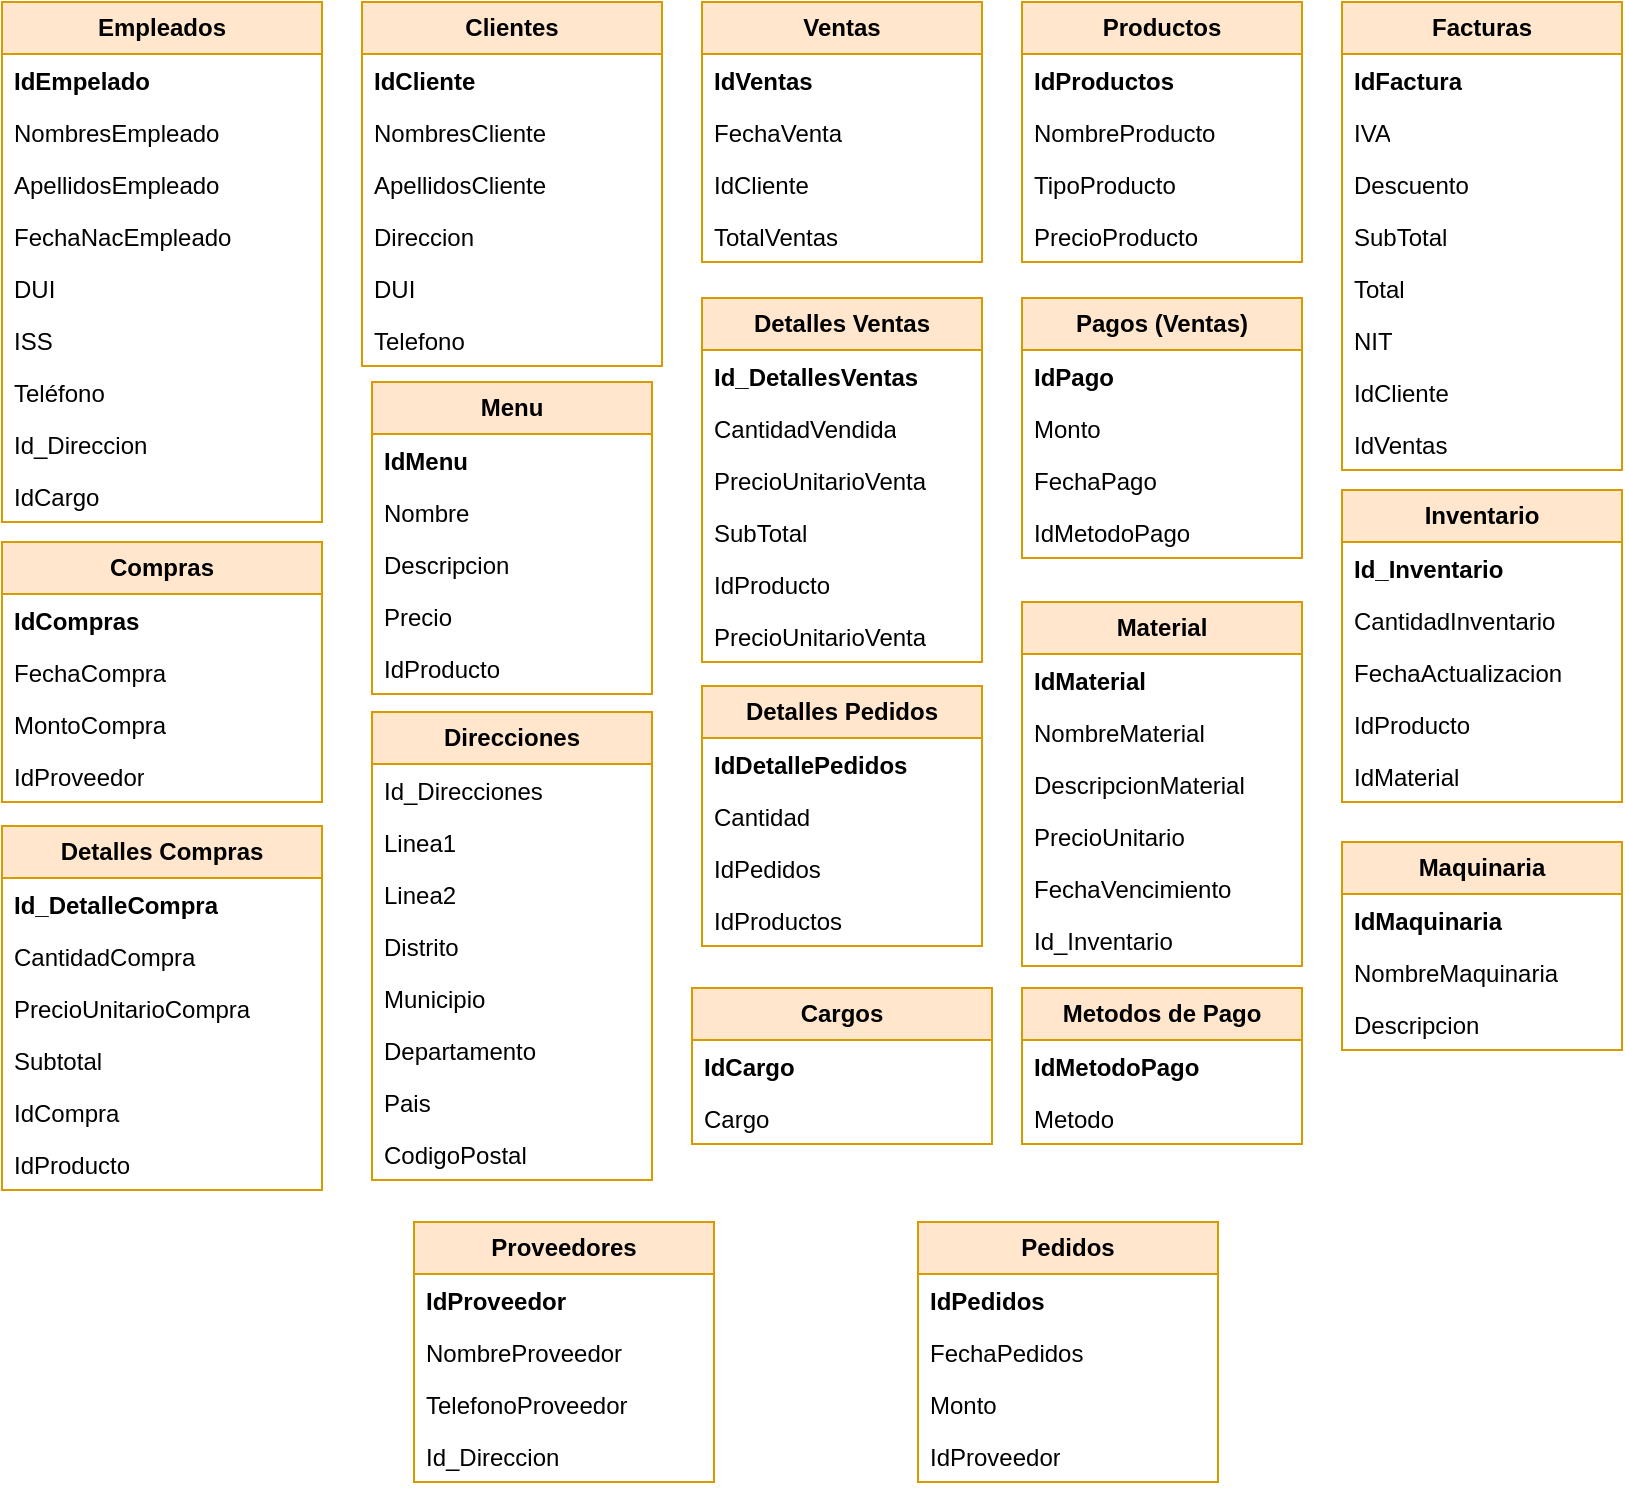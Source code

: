 <mxfile version="24.0.0" type="device">
  <diagram id="C5RBs43oDa-KdzZeNtuy" name="Page-1">
    <mxGraphModel dx="2080" dy="1203" grid="1" gridSize="10" guides="1" tooltips="1" connect="1" arrows="1" fold="1" page="1" pageScale="1" pageWidth="950" pageHeight="850" math="0" shadow="0">
      <root>
        <mxCell id="WIyWlLk6GJQsqaUBKTNV-0" />
        <mxCell id="WIyWlLk6GJQsqaUBKTNV-1" parent="WIyWlLk6GJQsqaUBKTNV-0" />
        <mxCell id="644pviofauacL9I5oakj-0" value="&lt;b&gt;Empleados&lt;/b&gt;" style="swimlane;fontStyle=0;childLayout=stackLayout;horizontal=1;startSize=26;fillColor=#ffe6cc;horizontalStack=0;resizeParent=1;resizeParentMax=0;resizeLast=0;collapsible=1;marginBottom=0;whiteSpace=wrap;html=1;strokeColor=#d79b00;" vertex="1" parent="WIyWlLk6GJQsqaUBKTNV-1">
          <mxGeometry x="70" y="55" width="160" height="260" as="geometry" />
        </mxCell>
        <mxCell id="644pviofauacL9I5oakj-1" value="&lt;b&gt;IdEmpelado&lt;/b&gt;" style="text;strokeColor=none;fillColor=none;align=left;verticalAlign=top;spacingLeft=4;spacingRight=4;overflow=hidden;rotatable=0;points=[[0,0.5],[1,0.5]];portConstraint=eastwest;whiteSpace=wrap;html=1;" vertex="1" parent="644pviofauacL9I5oakj-0">
          <mxGeometry y="26" width="160" height="26" as="geometry" />
        </mxCell>
        <mxCell id="644pviofauacL9I5oakj-2" value="NombresEmpleado" style="text;strokeColor=none;fillColor=none;align=left;verticalAlign=top;spacingLeft=4;spacingRight=4;overflow=hidden;rotatable=0;points=[[0,0.5],[1,0.5]];portConstraint=eastwest;whiteSpace=wrap;html=1;" vertex="1" parent="644pviofauacL9I5oakj-0">
          <mxGeometry y="52" width="160" height="26" as="geometry" />
        </mxCell>
        <mxCell id="644pviofauacL9I5oakj-3" value="ApellidosEmpleado" style="text;strokeColor=none;fillColor=none;align=left;verticalAlign=top;spacingLeft=4;spacingRight=4;overflow=hidden;rotatable=0;points=[[0,0.5],[1,0.5]];portConstraint=eastwest;whiteSpace=wrap;html=1;" vertex="1" parent="644pviofauacL9I5oakj-0">
          <mxGeometry y="78" width="160" height="26" as="geometry" />
        </mxCell>
        <mxCell id="644pviofauacL9I5oakj-4" value="FechaNacEmpleado" style="text;strokeColor=none;fillColor=none;align=left;verticalAlign=top;spacingLeft=4;spacingRight=4;overflow=hidden;rotatable=0;points=[[0,0.5],[1,0.5]];portConstraint=eastwest;whiteSpace=wrap;html=1;" vertex="1" parent="644pviofauacL9I5oakj-0">
          <mxGeometry y="104" width="160" height="26" as="geometry" />
        </mxCell>
        <mxCell id="644pviofauacL9I5oakj-5" value="DUI" style="text;strokeColor=none;fillColor=none;align=left;verticalAlign=top;spacingLeft=4;spacingRight=4;overflow=hidden;rotatable=0;points=[[0,0.5],[1,0.5]];portConstraint=eastwest;whiteSpace=wrap;html=1;" vertex="1" parent="644pviofauacL9I5oakj-0">
          <mxGeometry y="130" width="160" height="26" as="geometry" />
        </mxCell>
        <mxCell id="644pviofauacL9I5oakj-7" value="ISS" style="text;strokeColor=none;fillColor=none;align=left;verticalAlign=top;spacingLeft=4;spacingRight=4;overflow=hidden;rotatable=0;points=[[0,0.5],[1,0.5]];portConstraint=eastwest;whiteSpace=wrap;html=1;" vertex="1" parent="644pviofauacL9I5oakj-0">
          <mxGeometry y="156" width="160" height="26" as="geometry" />
        </mxCell>
        <mxCell id="644pviofauacL9I5oakj-6" value="Teléfono" style="text;strokeColor=none;fillColor=none;align=left;verticalAlign=top;spacingLeft=4;spacingRight=4;overflow=hidden;rotatable=0;points=[[0,0.5],[1,0.5]];portConstraint=eastwest;whiteSpace=wrap;html=1;" vertex="1" parent="644pviofauacL9I5oakj-0">
          <mxGeometry y="182" width="160" height="26" as="geometry" />
        </mxCell>
        <mxCell id="644pviofauacL9I5oakj-8" value="Id_Direccion" style="text;strokeColor=none;fillColor=none;align=left;verticalAlign=top;spacingLeft=4;spacingRight=4;overflow=hidden;rotatable=0;points=[[0,0.5],[1,0.5]];portConstraint=eastwest;whiteSpace=wrap;html=1;" vertex="1" parent="644pviofauacL9I5oakj-0">
          <mxGeometry y="208" width="160" height="26" as="geometry" />
        </mxCell>
        <mxCell id="644pviofauacL9I5oakj-9" value="IdCargo" style="text;strokeColor=none;fillColor=none;align=left;verticalAlign=top;spacingLeft=4;spacingRight=4;overflow=hidden;rotatable=0;points=[[0,0.5],[1,0.5]];portConstraint=eastwest;whiteSpace=wrap;html=1;" vertex="1" parent="644pviofauacL9I5oakj-0">
          <mxGeometry y="234" width="160" height="26" as="geometry" />
        </mxCell>
        <mxCell id="644pviofauacL9I5oakj-10" value="&lt;b&gt;Clientes&lt;/b&gt;" style="swimlane;fontStyle=0;childLayout=stackLayout;horizontal=1;startSize=26;fillColor=#ffe6cc;horizontalStack=0;resizeParent=1;resizeParentMax=0;resizeLast=0;collapsible=1;marginBottom=0;whiteSpace=wrap;html=1;strokeColor=#d79b00;" vertex="1" parent="WIyWlLk6GJQsqaUBKTNV-1">
          <mxGeometry x="250" y="55" width="150" height="182" as="geometry" />
        </mxCell>
        <mxCell id="644pviofauacL9I5oakj-11" value="&lt;b&gt;IdCliente&lt;/b&gt;" style="text;strokeColor=none;fillColor=none;align=left;verticalAlign=top;spacingLeft=4;spacingRight=4;overflow=hidden;rotatable=0;points=[[0,0.5],[1,0.5]];portConstraint=eastwest;whiteSpace=wrap;html=1;" vertex="1" parent="644pviofauacL9I5oakj-10">
          <mxGeometry y="26" width="150" height="26" as="geometry" />
        </mxCell>
        <mxCell id="644pviofauacL9I5oakj-12" value="NombresCliente" style="text;strokeColor=none;fillColor=none;align=left;verticalAlign=top;spacingLeft=4;spacingRight=4;overflow=hidden;rotatable=0;points=[[0,0.5],[1,0.5]];portConstraint=eastwest;whiteSpace=wrap;html=1;" vertex="1" parent="644pviofauacL9I5oakj-10">
          <mxGeometry y="52" width="150" height="26" as="geometry" />
        </mxCell>
        <mxCell id="644pviofauacL9I5oakj-13" value="ApellidosCliente" style="text;strokeColor=none;fillColor=none;align=left;verticalAlign=top;spacingLeft=4;spacingRight=4;overflow=hidden;rotatable=0;points=[[0,0.5],[1,0.5]];portConstraint=eastwest;whiteSpace=wrap;html=1;" vertex="1" parent="644pviofauacL9I5oakj-10">
          <mxGeometry y="78" width="150" height="26" as="geometry" />
        </mxCell>
        <mxCell id="644pviofauacL9I5oakj-14" value="Direccion" style="text;strokeColor=none;fillColor=none;align=left;verticalAlign=top;spacingLeft=4;spacingRight=4;overflow=hidden;rotatable=0;points=[[0,0.5],[1,0.5]];portConstraint=eastwest;whiteSpace=wrap;html=1;" vertex="1" parent="644pviofauacL9I5oakj-10">
          <mxGeometry y="104" width="150" height="26" as="geometry" />
        </mxCell>
        <mxCell id="644pviofauacL9I5oakj-15" value="DUI" style="text;strokeColor=none;fillColor=none;align=left;verticalAlign=top;spacingLeft=4;spacingRight=4;overflow=hidden;rotatable=0;points=[[0,0.5],[1,0.5]];portConstraint=eastwest;whiteSpace=wrap;html=1;" vertex="1" parent="644pviofauacL9I5oakj-10">
          <mxGeometry y="130" width="150" height="26" as="geometry" />
        </mxCell>
        <mxCell id="644pviofauacL9I5oakj-16" value="Telefono" style="text;strokeColor=none;fillColor=none;align=left;verticalAlign=top;spacingLeft=4;spacingRight=4;overflow=hidden;rotatable=0;points=[[0,0.5],[1,0.5]];portConstraint=eastwest;whiteSpace=wrap;html=1;" vertex="1" parent="644pviofauacL9I5oakj-10">
          <mxGeometry y="156" width="150" height="26" as="geometry" />
        </mxCell>
        <mxCell id="644pviofauacL9I5oakj-17" value="&lt;b&gt;Cargos&lt;/b&gt;" style="swimlane;fontStyle=0;childLayout=stackLayout;horizontal=1;startSize=26;fillColor=#ffe6cc;horizontalStack=0;resizeParent=1;resizeParentMax=0;resizeLast=0;collapsible=1;marginBottom=0;whiteSpace=wrap;html=1;strokeColor=#d79b00;" vertex="1" parent="WIyWlLk6GJQsqaUBKTNV-1">
          <mxGeometry x="415" y="548" width="150" height="78" as="geometry" />
        </mxCell>
        <mxCell id="644pviofauacL9I5oakj-18" value="&lt;b&gt;IdCargo&lt;/b&gt;" style="text;strokeColor=none;fillColor=none;align=left;verticalAlign=top;spacingLeft=4;spacingRight=4;overflow=hidden;rotatable=0;points=[[0,0.5],[1,0.5]];portConstraint=eastwest;whiteSpace=wrap;html=1;" vertex="1" parent="644pviofauacL9I5oakj-17">
          <mxGeometry y="26" width="150" height="26" as="geometry" />
        </mxCell>
        <mxCell id="644pviofauacL9I5oakj-19" value="Cargo" style="text;strokeColor=none;fillColor=none;align=left;verticalAlign=top;spacingLeft=4;spacingRight=4;overflow=hidden;rotatable=0;points=[[0,0.5],[1,0.5]];portConstraint=eastwest;whiteSpace=wrap;html=1;" vertex="1" parent="644pviofauacL9I5oakj-17">
          <mxGeometry y="52" width="150" height="26" as="geometry" />
        </mxCell>
        <mxCell id="644pviofauacL9I5oakj-21" value="&lt;b&gt;Ventas&lt;/b&gt;" style="swimlane;fontStyle=0;childLayout=stackLayout;horizontal=1;startSize=26;fillColor=#ffe6cc;horizontalStack=0;resizeParent=1;resizeParentMax=0;resizeLast=0;collapsible=1;marginBottom=0;whiteSpace=wrap;html=1;strokeColor=#d79b00;" vertex="1" parent="WIyWlLk6GJQsqaUBKTNV-1">
          <mxGeometry x="420" y="55" width="140" height="130" as="geometry" />
        </mxCell>
        <mxCell id="644pviofauacL9I5oakj-22" value="&lt;b&gt;IdVentas&lt;/b&gt;" style="text;strokeColor=none;fillColor=none;align=left;verticalAlign=top;spacingLeft=4;spacingRight=4;overflow=hidden;rotatable=0;points=[[0,0.5],[1,0.5]];portConstraint=eastwest;whiteSpace=wrap;html=1;" vertex="1" parent="644pviofauacL9I5oakj-21">
          <mxGeometry y="26" width="140" height="26" as="geometry" />
        </mxCell>
        <mxCell id="644pviofauacL9I5oakj-23" value="FechaVenta" style="text;strokeColor=none;fillColor=none;align=left;verticalAlign=top;spacingLeft=4;spacingRight=4;overflow=hidden;rotatable=0;points=[[0,0.5],[1,0.5]];portConstraint=eastwest;whiteSpace=wrap;html=1;" vertex="1" parent="644pviofauacL9I5oakj-21">
          <mxGeometry y="52" width="140" height="26" as="geometry" />
        </mxCell>
        <mxCell id="644pviofauacL9I5oakj-24" value="IdCliente" style="text;strokeColor=none;fillColor=none;align=left;verticalAlign=top;spacingLeft=4;spacingRight=4;overflow=hidden;rotatable=0;points=[[0,0.5],[1,0.5]];portConstraint=eastwest;whiteSpace=wrap;html=1;" vertex="1" parent="644pviofauacL9I5oakj-21">
          <mxGeometry y="78" width="140" height="26" as="geometry" />
        </mxCell>
        <mxCell id="644pviofauacL9I5oakj-25" value="TotalVentas" style="text;strokeColor=none;fillColor=none;align=left;verticalAlign=top;spacingLeft=4;spacingRight=4;overflow=hidden;rotatable=0;points=[[0,0.5],[1,0.5]];portConstraint=eastwest;whiteSpace=wrap;html=1;" vertex="1" parent="644pviofauacL9I5oakj-21">
          <mxGeometry y="104" width="140" height="26" as="geometry" />
        </mxCell>
        <mxCell id="644pviofauacL9I5oakj-26" value="&lt;b&gt;Detalles Ventas&lt;/b&gt;" style="swimlane;fontStyle=0;childLayout=stackLayout;horizontal=1;startSize=26;fillColor=#ffe6cc;horizontalStack=0;resizeParent=1;resizeParentMax=0;resizeLast=0;collapsible=1;marginBottom=0;whiteSpace=wrap;html=1;strokeColor=#d79b00;" vertex="1" parent="WIyWlLk6GJQsqaUBKTNV-1">
          <mxGeometry x="420" y="203" width="140" height="182" as="geometry" />
        </mxCell>
        <mxCell id="644pviofauacL9I5oakj-27" value="&lt;b&gt;Id_DetallesVentas&lt;/b&gt;" style="text;strokeColor=none;fillColor=none;align=left;verticalAlign=top;spacingLeft=4;spacingRight=4;overflow=hidden;rotatable=0;points=[[0,0.5],[1,0.5]];portConstraint=eastwest;whiteSpace=wrap;html=1;" vertex="1" parent="644pviofauacL9I5oakj-26">
          <mxGeometry y="26" width="140" height="26" as="geometry" />
        </mxCell>
        <mxCell id="644pviofauacL9I5oakj-28" value="CantidadVendida" style="text;strokeColor=none;fillColor=none;align=left;verticalAlign=top;spacingLeft=4;spacingRight=4;overflow=hidden;rotatable=0;points=[[0,0.5],[1,0.5]];portConstraint=eastwest;whiteSpace=wrap;html=1;" vertex="1" parent="644pviofauacL9I5oakj-26">
          <mxGeometry y="52" width="140" height="26" as="geometry" />
        </mxCell>
        <mxCell id="644pviofauacL9I5oakj-29" value="PrecioUnitarioVenta" style="text;strokeColor=none;fillColor=none;align=left;verticalAlign=top;spacingLeft=4;spacingRight=4;overflow=hidden;rotatable=0;points=[[0,0.5],[1,0.5]];portConstraint=eastwest;whiteSpace=wrap;html=1;" vertex="1" parent="644pviofauacL9I5oakj-26">
          <mxGeometry y="78" width="140" height="26" as="geometry" />
        </mxCell>
        <mxCell id="644pviofauacL9I5oakj-30" value="SubTotal" style="text;strokeColor=none;fillColor=none;align=left;verticalAlign=top;spacingLeft=4;spacingRight=4;overflow=hidden;rotatable=0;points=[[0,0.5],[1,0.5]];portConstraint=eastwest;whiteSpace=wrap;html=1;" vertex="1" parent="644pviofauacL9I5oakj-26">
          <mxGeometry y="104" width="140" height="26" as="geometry" />
        </mxCell>
        <mxCell id="644pviofauacL9I5oakj-31" value="IdProducto" style="text;strokeColor=none;fillColor=none;align=left;verticalAlign=top;spacingLeft=4;spacingRight=4;overflow=hidden;rotatable=0;points=[[0,0.5],[1,0.5]];portConstraint=eastwest;whiteSpace=wrap;html=1;" vertex="1" parent="644pviofauacL9I5oakj-26">
          <mxGeometry y="130" width="140" height="26" as="geometry" />
        </mxCell>
        <mxCell id="644pviofauacL9I5oakj-32" value="PrecioUnitarioVenta" style="text;strokeColor=none;fillColor=none;align=left;verticalAlign=top;spacingLeft=4;spacingRight=4;overflow=hidden;rotatable=0;points=[[0,0.5],[1,0.5]];portConstraint=eastwest;whiteSpace=wrap;html=1;" vertex="1" parent="644pviofauacL9I5oakj-26">
          <mxGeometry y="156" width="140" height="26" as="geometry" />
        </mxCell>
        <mxCell id="644pviofauacL9I5oakj-34" value="&lt;b&gt;Productos&lt;/b&gt;" style="swimlane;fontStyle=0;childLayout=stackLayout;horizontal=1;startSize=26;fillColor=#ffe6cc;horizontalStack=0;resizeParent=1;resizeParentMax=0;resizeLast=0;collapsible=1;marginBottom=0;whiteSpace=wrap;html=1;strokeColor=#d79b00;" vertex="1" parent="WIyWlLk6GJQsqaUBKTNV-1">
          <mxGeometry x="580" y="55" width="140" height="130" as="geometry" />
        </mxCell>
        <mxCell id="644pviofauacL9I5oakj-35" value="&lt;b&gt;IdProductos&lt;/b&gt;" style="text;strokeColor=none;fillColor=none;align=left;verticalAlign=top;spacingLeft=4;spacingRight=4;overflow=hidden;rotatable=0;points=[[0,0.5],[1,0.5]];portConstraint=eastwest;whiteSpace=wrap;html=1;" vertex="1" parent="644pviofauacL9I5oakj-34">
          <mxGeometry y="26" width="140" height="26" as="geometry" />
        </mxCell>
        <mxCell id="644pviofauacL9I5oakj-36" value="NombreProducto" style="text;strokeColor=none;fillColor=none;align=left;verticalAlign=top;spacingLeft=4;spacingRight=4;overflow=hidden;rotatable=0;points=[[0,0.5],[1,0.5]];portConstraint=eastwest;whiteSpace=wrap;html=1;" vertex="1" parent="644pviofauacL9I5oakj-34">
          <mxGeometry y="52" width="140" height="26" as="geometry" />
        </mxCell>
        <mxCell id="644pviofauacL9I5oakj-37" value="TipoProducto" style="text;strokeColor=none;fillColor=none;align=left;verticalAlign=top;spacingLeft=4;spacingRight=4;overflow=hidden;rotatable=0;points=[[0,0.5],[1,0.5]];portConstraint=eastwest;whiteSpace=wrap;html=1;" vertex="1" parent="644pviofauacL9I5oakj-34">
          <mxGeometry y="78" width="140" height="26" as="geometry" />
        </mxCell>
        <mxCell id="644pviofauacL9I5oakj-38" value="PrecioProducto" style="text;strokeColor=none;fillColor=none;align=left;verticalAlign=top;spacingLeft=4;spacingRight=4;overflow=hidden;rotatable=0;points=[[0,0.5],[1,0.5]];portConstraint=eastwest;whiteSpace=wrap;html=1;" vertex="1" parent="644pviofauacL9I5oakj-34">
          <mxGeometry y="104" width="140" height="26" as="geometry" />
        </mxCell>
        <mxCell id="644pviofauacL9I5oakj-39" value="&lt;b&gt;Facturas&lt;/b&gt;" style="swimlane;fontStyle=0;childLayout=stackLayout;horizontal=1;startSize=26;fillColor=#ffe6cc;horizontalStack=0;resizeParent=1;resizeParentMax=0;resizeLast=0;collapsible=1;marginBottom=0;whiteSpace=wrap;html=1;strokeColor=#d79b00;" vertex="1" parent="WIyWlLk6GJQsqaUBKTNV-1">
          <mxGeometry x="740" y="55" width="140" height="234" as="geometry" />
        </mxCell>
        <mxCell id="644pviofauacL9I5oakj-40" value="&lt;b&gt;IdFactura&lt;/b&gt;" style="text;strokeColor=none;fillColor=none;align=left;verticalAlign=top;spacingLeft=4;spacingRight=4;overflow=hidden;rotatable=0;points=[[0,0.5],[1,0.5]];portConstraint=eastwest;whiteSpace=wrap;html=1;" vertex="1" parent="644pviofauacL9I5oakj-39">
          <mxGeometry y="26" width="140" height="26" as="geometry" />
        </mxCell>
        <mxCell id="644pviofauacL9I5oakj-41" value="IVA" style="text;strokeColor=none;fillColor=none;align=left;verticalAlign=top;spacingLeft=4;spacingRight=4;overflow=hidden;rotatable=0;points=[[0,0.5],[1,0.5]];portConstraint=eastwest;whiteSpace=wrap;html=1;" vertex="1" parent="644pviofauacL9I5oakj-39">
          <mxGeometry y="52" width="140" height="26" as="geometry" />
        </mxCell>
        <mxCell id="644pviofauacL9I5oakj-42" value="Descuento" style="text;strokeColor=none;fillColor=none;align=left;verticalAlign=top;spacingLeft=4;spacingRight=4;overflow=hidden;rotatable=0;points=[[0,0.5],[1,0.5]];portConstraint=eastwest;whiteSpace=wrap;html=1;" vertex="1" parent="644pviofauacL9I5oakj-39">
          <mxGeometry y="78" width="140" height="26" as="geometry" />
        </mxCell>
        <mxCell id="644pviofauacL9I5oakj-43" value="SubTotal" style="text;strokeColor=none;fillColor=none;align=left;verticalAlign=top;spacingLeft=4;spacingRight=4;overflow=hidden;rotatable=0;points=[[0,0.5],[1,0.5]];portConstraint=eastwest;whiteSpace=wrap;html=1;" vertex="1" parent="644pviofauacL9I5oakj-39">
          <mxGeometry y="104" width="140" height="26" as="geometry" />
        </mxCell>
        <mxCell id="644pviofauacL9I5oakj-44" value="Total" style="text;strokeColor=none;fillColor=none;align=left;verticalAlign=top;spacingLeft=4;spacingRight=4;overflow=hidden;rotatable=0;points=[[0,0.5],[1,0.5]];portConstraint=eastwest;whiteSpace=wrap;html=1;" vertex="1" parent="644pviofauacL9I5oakj-39">
          <mxGeometry y="130" width="140" height="26" as="geometry" />
        </mxCell>
        <mxCell id="644pviofauacL9I5oakj-45" value="NIT" style="text;strokeColor=none;fillColor=none;align=left;verticalAlign=top;spacingLeft=4;spacingRight=4;overflow=hidden;rotatable=0;points=[[0,0.5],[1,0.5]];portConstraint=eastwest;whiteSpace=wrap;html=1;" vertex="1" parent="644pviofauacL9I5oakj-39">
          <mxGeometry y="156" width="140" height="26" as="geometry" />
        </mxCell>
        <mxCell id="644pviofauacL9I5oakj-46" value="IdCliente" style="text;strokeColor=none;fillColor=none;align=left;verticalAlign=top;spacingLeft=4;spacingRight=4;overflow=hidden;rotatable=0;points=[[0,0.5],[1,0.5]];portConstraint=eastwest;whiteSpace=wrap;html=1;" vertex="1" parent="644pviofauacL9I5oakj-39">
          <mxGeometry y="182" width="140" height="26" as="geometry" />
        </mxCell>
        <mxCell id="644pviofauacL9I5oakj-47" value="IdVentas" style="text;strokeColor=none;fillColor=none;align=left;verticalAlign=top;spacingLeft=4;spacingRight=4;overflow=hidden;rotatable=0;points=[[0,0.5],[1,0.5]];portConstraint=eastwest;whiteSpace=wrap;html=1;" vertex="1" parent="644pviofauacL9I5oakj-39">
          <mxGeometry y="208" width="140" height="26" as="geometry" />
        </mxCell>
        <mxCell id="644pviofauacL9I5oakj-48" value="&lt;b&gt;Pagos (Ventas)&lt;/b&gt;" style="swimlane;fontStyle=0;childLayout=stackLayout;horizontal=1;startSize=26;fillColor=#ffe6cc;horizontalStack=0;resizeParent=1;resizeParentMax=0;resizeLast=0;collapsible=1;marginBottom=0;whiteSpace=wrap;html=1;strokeColor=#d79b00;" vertex="1" parent="WIyWlLk6GJQsqaUBKTNV-1">
          <mxGeometry x="580" y="203" width="140" height="130" as="geometry" />
        </mxCell>
        <mxCell id="644pviofauacL9I5oakj-49" value="&lt;b&gt;IdPago&lt;/b&gt;" style="text;strokeColor=none;fillColor=none;align=left;verticalAlign=top;spacingLeft=4;spacingRight=4;overflow=hidden;rotatable=0;points=[[0,0.5],[1,0.5]];portConstraint=eastwest;whiteSpace=wrap;html=1;" vertex="1" parent="644pviofauacL9I5oakj-48">
          <mxGeometry y="26" width="140" height="26" as="geometry" />
        </mxCell>
        <mxCell id="644pviofauacL9I5oakj-51" value="Monto" style="text;strokeColor=none;fillColor=none;align=left;verticalAlign=top;spacingLeft=4;spacingRight=4;overflow=hidden;rotatable=0;points=[[0,0.5],[1,0.5]];portConstraint=eastwest;whiteSpace=wrap;html=1;" vertex="1" parent="644pviofauacL9I5oakj-48">
          <mxGeometry y="52" width="140" height="26" as="geometry" />
        </mxCell>
        <mxCell id="644pviofauacL9I5oakj-55" value="FechaPago" style="text;strokeColor=none;fillColor=none;align=left;verticalAlign=top;spacingLeft=4;spacingRight=4;overflow=hidden;rotatable=0;points=[[0,0.5],[1,0.5]];portConstraint=eastwest;whiteSpace=wrap;html=1;" vertex="1" parent="644pviofauacL9I5oakj-48">
          <mxGeometry y="78" width="140" height="26" as="geometry" />
        </mxCell>
        <mxCell id="644pviofauacL9I5oakj-50" value="IdMetodoPago" style="text;strokeColor=none;fillColor=none;align=left;verticalAlign=top;spacingLeft=4;spacingRight=4;overflow=hidden;rotatable=0;points=[[0,0.5],[1,0.5]];portConstraint=eastwest;whiteSpace=wrap;html=1;" vertex="1" parent="644pviofauacL9I5oakj-48">
          <mxGeometry y="104" width="140" height="26" as="geometry" />
        </mxCell>
        <mxCell id="644pviofauacL9I5oakj-57" value="&lt;b&gt;Compras&lt;/b&gt;" style="swimlane;fontStyle=0;childLayout=stackLayout;horizontal=1;startSize=26;fillColor=#ffe6cc;horizontalStack=0;resizeParent=1;resizeParentMax=0;resizeLast=0;collapsible=1;marginBottom=0;whiteSpace=wrap;html=1;strokeColor=#d79b00;" vertex="1" parent="WIyWlLk6GJQsqaUBKTNV-1">
          <mxGeometry x="70" y="325" width="160" height="130" as="geometry" />
        </mxCell>
        <mxCell id="644pviofauacL9I5oakj-58" value="&lt;b&gt;IdCompras&lt;/b&gt;" style="text;strokeColor=none;fillColor=none;align=left;verticalAlign=top;spacingLeft=4;spacingRight=4;overflow=hidden;rotatable=0;points=[[0,0.5],[1,0.5]];portConstraint=eastwest;whiteSpace=wrap;html=1;" vertex="1" parent="644pviofauacL9I5oakj-57">
          <mxGeometry y="26" width="160" height="26" as="geometry" />
        </mxCell>
        <mxCell id="644pviofauacL9I5oakj-59" value="FechaCompra" style="text;strokeColor=none;fillColor=none;align=left;verticalAlign=top;spacingLeft=4;spacingRight=4;overflow=hidden;rotatable=0;points=[[0,0.5],[1,0.5]];portConstraint=eastwest;whiteSpace=wrap;html=1;" vertex="1" parent="644pviofauacL9I5oakj-57">
          <mxGeometry y="52" width="160" height="26" as="geometry" />
        </mxCell>
        <mxCell id="644pviofauacL9I5oakj-60" value="MontoCompra" style="text;strokeColor=none;fillColor=none;align=left;verticalAlign=top;spacingLeft=4;spacingRight=4;overflow=hidden;rotatable=0;points=[[0,0.5],[1,0.5]];portConstraint=eastwest;whiteSpace=wrap;html=1;" vertex="1" parent="644pviofauacL9I5oakj-57">
          <mxGeometry y="78" width="160" height="26" as="geometry" />
        </mxCell>
        <mxCell id="644pviofauacL9I5oakj-61" value="IdProveedor" style="text;strokeColor=none;fillColor=none;align=left;verticalAlign=top;spacingLeft=4;spacingRight=4;overflow=hidden;rotatable=0;points=[[0,0.5],[1,0.5]];portConstraint=eastwest;whiteSpace=wrap;html=1;" vertex="1" parent="644pviofauacL9I5oakj-57">
          <mxGeometry y="104" width="160" height="26" as="geometry" />
        </mxCell>
        <mxCell id="644pviofauacL9I5oakj-63" value="&lt;b&gt;Detalles Compras&lt;/b&gt;" style="swimlane;fontStyle=0;childLayout=stackLayout;horizontal=1;startSize=26;fillColor=#ffe6cc;horizontalStack=0;resizeParent=1;resizeParentMax=0;resizeLast=0;collapsible=1;marginBottom=0;whiteSpace=wrap;html=1;strokeColor=#d79b00;" vertex="1" parent="WIyWlLk6GJQsqaUBKTNV-1">
          <mxGeometry x="70" y="467" width="160" height="182" as="geometry" />
        </mxCell>
        <mxCell id="644pviofauacL9I5oakj-64" value="&lt;b&gt;Id_DetalleCompra&lt;/b&gt;" style="text;strokeColor=none;fillColor=none;align=left;verticalAlign=top;spacingLeft=4;spacingRight=4;overflow=hidden;rotatable=0;points=[[0,0.5],[1,0.5]];portConstraint=eastwest;whiteSpace=wrap;html=1;" vertex="1" parent="644pviofauacL9I5oakj-63">
          <mxGeometry y="26" width="160" height="26" as="geometry" />
        </mxCell>
        <mxCell id="644pviofauacL9I5oakj-65" value="CantidadCompra" style="text;strokeColor=none;fillColor=none;align=left;verticalAlign=top;spacingLeft=4;spacingRight=4;overflow=hidden;rotatable=0;points=[[0,0.5],[1,0.5]];portConstraint=eastwest;whiteSpace=wrap;html=1;" vertex="1" parent="644pviofauacL9I5oakj-63">
          <mxGeometry y="52" width="160" height="26" as="geometry" />
        </mxCell>
        <mxCell id="644pviofauacL9I5oakj-66" value="PrecioUnitarioCompra" style="text;strokeColor=none;fillColor=none;align=left;verticalAlign=top;spacingLeft=4;spacingRight=4;overflow=hidden;rotatable=0;points=[[0,0.5],[1,0.5]];portConstraint=eastwest;whiteSpace=wrap;html=1;" vertex="1" parent="644pviofauacL9I5oakj-63">
          <mxGeometry y="78" width="160" height="26" as="geometry" />
        </mxCell>
        <mxCell id="644pviofauacL9I5oakj-67" value="Subtotal" style="text;strokeColor=none;fillColor=none;align=left;verticalAlign=top;spacingLeft=4;spacingRight=4;overflow=hidden;rotatable=0;points=[[0,0.5],[1,0.5]];portConstraint=eastwest;whiteSpace=wrap;html=1;" vertex="1" parent="644pviofauacL9I5oakj-63">
          <mxGeometry y="104" width="160" height="26" as="geometry" />
        </mxCell>
        <mxCell id="644pviofauacL9I5oakj-68" value="IdCompra" style="text;strokeColor=none;fillColor=none;align=left;verticalAlign=top;spacingLeft=4;spacingRight=4;overflow=hidden;rotatable=0;points=[[0,0.5],[1,0.5]];portConstraint=eastwest;whiteSpace=wrap;html=1;" vertex="1" parent="644pviofauacL9I5oakj-63">
          <mxGeometry y="130" width="160" height="26" as="geometry" />
        </mxCell>
        <mxCell id="644pviofauacL9I5oakj-69" value="IdProducto" style="text;strokeColor=none;fillColor=none;align=left;verticalAlign=top;spacingLeft=4;spacingRight=4;overflow=hidden;rotatable=0;points=[[0,0.5],[1,0.5]];portConstraint=eastwest;whiteSpace=wrap;html=1;" vertex="1" parent="644pviofauacL9I5oakj-63">
          <mxGeometry y="156" width="160" height="26" as="geometry" />
        </mxCell>
        <mxCell id="644pviofauacL9I5oakj-70" value="&lt;b&gt;Proveedores&lt;/b&gt;" style="swimlane;fontStyle=0;childLayout=stackLayout;horizontal=1;startSize=26;fillColor=#ffe6cc;horizontalStack=0;resizeParent=1;resizeParentMax=0;resizeLast=0;collapsible=1;marginBottom=0;whiteSpace=wrap;html=1;strokeColor=#d79b00;" vertex="1" parent="WIyWlLk6GJQsqaUBKTNV-1">
          <mxGeometry x="276" y="665" width="150" height="130" as="geometry" />
        </mxCell>
        <mxCell id="644pviofauacL9I5oakj-71" value="&lt;b&gt;IdProveedor&lt;/b&gt;" style="text;strokeColor=none;fillColor=none;align=left;verticalAlign=top;spacingLeft=4;spacingRight=4;overflow=hidden;rotatable=0;points=[[0,0.5],[1,0.5]];portConstraint=eastwest;whiteSpace=wrap;html=1;" vertex="1" parent="644pviofauacL9I5oakj-70">
          <mxGeometry y="26" width="150" height="26" as="geometry" />
        </mxCell>
        <mxCell id="644pviofauacL9I5oakj-72" value="NombreProveedor" style="text;strokeColor=none;fillColor=none;align=left;verticalAlign=top;spacingLeft=4;spacingRight=4;overflow=hidden;rotatable=0;points=[[0,0.5],[1,0.5]];portConstraint=eastwest;whiteSpace=wrap;html=1;" vertex="1" parent="644pviofauacL9I5oakj-70">
          <mxGeometry y="52" width="150" height="26" as="geometry" />
        </mxCell>
        <mxCell id="644pviofauacL9I5oakj-73" value="TelefonoProveedor" style="text;strokeColor=none;fillColor=none;align=left;verticalAlign=top;spacingLeft=4;spacingRight=4;overflow=hidden;rotatable=0;points=[[0,0.5],[1,0.5]];portConstraint=eastwest;whiteSpace=wrap;html=1;" vertex="1" parent="644pviofauacL9I5oakj-70">
          <mxGeometry y="78" width="150" height="26" as="geometry" />
        </mxCell>
        <mxCell id="644pviofauacL9I5oakj-74" value="Id_Direccion" style="text;strokeColor=none;fillColor=none;align=left;verticalAlign=top;spacingLeft=4;spacingRight=4;overflow=hidden;rotatable=0;points=[[0,0.5],[1,0.5]];portConstraint=eastwest;whiteSpace=wrap;html=1;" vertex="1" parent="644pviofauacL9I5oakj-70">
          <mxGeometry y="104" width="150" height="26" as="geometry" />
        </mxCell>
        <mxCell id="644pviofauacL9I5oakj-75" value="&lt;b&gt;Metodos de Pago&lt;/b&gt;" style="swimlane;fontStyle=0;childLayout=stackLayout;horizontal=1;startSize=26;fillColor=#ffe6cc;horizontalStack=0;resizeParent=1;resizeParentMax=0;resizeLast=0;collapsible=1;marginBottom=0;whiteSpace=wrap;html=1;strokeColor=#d79b00;" vertex="1" parent="WIyWlLk6GJQsqaUBKTNV-1">
          <mxGeometry x="580" y="548" width="140" height="78" as="geometry" />
        </mxCell>
        <mxCell id="644pviofauacL9I5oakj-76" value="&lt;b&gt;IdMetodoPago&lt;/b&gt;" style="text;strokeColor=none;fillColor=none;align=left;verticalAlign=top;spacingLeft=4;spacingRight=4;overflow=hidden;rotatable=0;points=[[0,0.5],[1,0.5]];portConstraint=eastwest;whiteSpace=wrap;html=1;" vertex="1" parent="644pviofauacL9I5oakj-75">
          <mxGeometry y="26" width="140" height="26" as="geometry" />
        </mxCell>
        <mxCell id="644pviofauacL9I5oakj-77" value="Metodo" style="text;strokeColor=none;fillColor=none;align=left;verticalAlign=top;spacingLeft=4;spacingRight=4;overflow=hidden;rotatable=0;points=[[0,0.5],[1,0.5]];portConstraint=eastwest;whiteSpace=wrap;html=1;" vertex="1" parent="644pviofauacL9I5oakj-75">
          <mxGeometry y="52" width="140" height="26" as="geometry" />
        </mxCell>
        <mxCell id="644pviofauacL9I5oakj-79" value="&lt;b&gt;Pedidos&lt;/b&gt;" style="swimlane;fontStyle=0;childLayout=stackLayout;horizontal=1;startSize=26;fillColor=#ffe6cc;horizontalStack=0;resizeParent=1;resizeParentMax=0;resizeLast=0;collapsible=1;marginBottom=0;whiteSpace=wrap;html=1;strokeColor=#d79b00;" vertex="1" parent="WIyWlLk6GJQsqaUBKTNV-1">
          <mxGeometry x="528" y="665" width="150" height="130" as="geometry" />
        </mxCell>
        <mxCell id="644pviofauacL9I5oakj-80" value="&lt;b&gt;IdPedidos&lt;/b&gt;" style="text;strokeColor=none;fillColor=none;align=left;verticalAlign=top;spacingLeft=4;spacingRight=4;overflow=hidden;rotatable=0;points=[[0,0.5],[1,0.5]];portConstraint=eastwest;whiteSpace=wrap;html=1;" vertex="1" parent="644pviofauacL9I5oakj-79">
          <mxGeometry y="26" width="150" height="26" as="geometry" />
        </mxCell>
        <mxCell id="644pviofauacL9I5oakj-81" value="FechaPedidos" style="text;strokeColor=none;fillColor=none;align=left;verticalAlign=top;spacingLeft=4;spacingRight=4;overflow=hidden;rotatable=0;points=[[0,0.5],[1,0.5]];portConstraint=eastwest;whiteSpace=wrap;html=1;" vertex="1" parent="644pviofauacL9I5oakj-79">
          <mxGeometry y="52" width="150" height="26" as="geometry" />
        </mxCell>
        <mxCell id="644pviofauacL9I5oakj-82" value="Monto" style="text;strokeColor=none;fillColor=none;align=left;verticalAlign=top;spacingLeft=4;spacingRight=4;overflow=hidden;rotatable=0;points=[[0,0.5],[1,0.5]];portConstraint=eastwest;whiteSpace=wrap;html=1;" vertex="1" parent="644pviofauacL9I5oakj-79">
          <mxGeometry y="78" width="150" height="26" as="geometry" />
        </mxCell>
        <mxCell id="644pviofauacL9I5oakj-83" value="IdProveedor" style="text;strokeColor=none;fillColor=none;align=left;verticalAlign=top;spacingLeft=4;spacingRight=4;overflow=hidden;rotatable=0;points=[[0,0.5],[1,0.5]];portConstraint=eastwest;whiteSpace=wrap;html=1;" vertex="1" parent="644pviofauacL9I5oakj-79">
          <mxGeometry y="104" width="150" height="26" as="geometry" />
        </mxCell>
        <mxCell id="644pviofauacL9I5oakj-84" value="&lt;b&gt;Detalles Pedidos&lt;/b&gt;" style="swimlane;fontStyle=0;childLayout=stackLayout;horizontal=1;startSize=26;fillColor=#ffe6cc;horizontalStack=0;resizeParent=1;resizeParentMax=0;resizeLast=0;collapsible=1;marginBottom=0;whiteSpace=wrap;html=1;strokeColor=#d79b00;" vertex="1" parent="WIyWlLk6GJQsqaUBKTNV-1">
          <mxGeometry x="420" y="397" width="140" height="130" as="geometry" />
        </mxCell>
        <mxCell id="644pviofauacL9I5oakj-85" value="&lt;b&gt;IdDetallePedidos&lt;/b&gt;" style="text;strokeColor=none;fillColor=none;align=left;verticalAlign=top;spacingLeft=4;spacingRight=4;overflow=hidden;rotatable=0;points=[[0,0.5],[1,0.5]];portConstraint=eastwest;whiteSpace=wrap;html=1;" vertex="1" parent="644pviofauacL9I5oakj-84">
          <mxGeometry y="26" width="140" height="26" as="geometry" />
        </mxCell>
        <mxCell id="644pviofauacL9I5oakj-86" value="Cantidad" style="text;strokeColor=none;fillColor=none;align=left;verticalAlign=top;spacingLeft=4;spacingRight=4;overflow=hidden;rotatable=0;points=[[0,0.5],[1,0.5]];portConstraint=eastwest;whiteSpace=wrap;html=1;" vertex="1" parent="644pviofauacL9I5oakj-84">
          <mxGeometry y="52" width="140" height="26" as="geometry" />
        </mxCell>
        <mxCell id="644pviofauacL9I5oakj-87" value="IdPedidos" style="text;strokeColor=none;fillColor=none;align=left;verticalAlign=top;spacingLeft=4;spacingRight=4;overflow=hidden;rotatable=0;points=[[0,0.5],[1,0.5]];portConstraint=eastwest;whiteSpace=wrap;html=1;" vertex="1" parent="644pviofauacL9I5oakj-84">
          <mxGeometry y="78" width="140" height="26" as="geometry" />
        </mxCell>
        <mxCell id="644pviofauacL9I5oakj-88" value="IdProductos" style="text;strokeColor=none;fillColor=none;align=left;verticalAlign=top;spacingLeft=4;spacingRight=4;overflow=hidden;rotatable=0;points=[[0,0.5],[1,0.5]];portConstraint=eastwest;whiteSpace=wrap;html=1;" vertex="1" parent="644pviofauacL9I5oakj-84">
          <mxGeometry y="104" width="140" height="26" as="geometry" />
        </mxCell>
        <mxCell id="644pviofauacL9I5oakj-89" value="&lt;b&gt;Material&lt;/b&gt;" style="swimlane;fontStyle=0;childLayout=stackLayout;horizontal=1;startSize=26;fillColor=#ffe6cc;horizontalStack=0;resizeParent=1;resizeParentMax=0;resizeLast=0;collapsible=1;marginBottom=0;whiteSpace=wrap;html=1;strokeColor=#d79b00;" vertex="1" parent="WIyWlLk6GJQsqaUBKTNV-1">
          <mxGeometry x="580" y="355" width="140" height="182" as="geometry" />
        </mxCell>
        <mxCell id="644pviofauacL9I5oakj-90" value="&lt;b&gt;IdMaterial&lt;/b&gt;" style="text;strokeColor=none;fillColor=none;align=left;verticalAlign=top;spacingLeft=4;spacingRight=4;overflow=hidden;rotatable=0;points=[[0,0.5],[1,0.5]];portConstraint=eastwest;whiteSpace=wrap;html=1;" vertex="1" parent="644pviofauacL9I5oakj-89">
          <mxGeometry y="26" width="140" height="26" as="geometry" />
        </mxCell>
        <mxCell id="644pviofauacL9I5oakj-91" value="NombreMaterial" style="text;strokeColor=none;fillColor=none;align=left;verticalAlign=top;spacingLeft=4;spacingRight=4;overflow=hidden;rotatable=0;points=[[0,0.5],[1,0.5]];portConstraint=eastwest;whiteSpace=wrap;html=1;" vertex="1" parent="644pviofauacL9I5oakj-89">
          <mxGeometry y="52" width="140" height="26" as="geometry" />
        </mxCell>
        <mxCell id="644pviofauacL9I5oakj-92" value="DescripcionMaterial" style="text;strokeColor=none;fillColor=none;align=left;verticalAlign=top;spacingLeft=4;spacingRight=4;overflow=hidden;rotatable=0;points=[[0,0.5],[1,0.5]];portConstraint=eastwest;whiteSpace=wrap;html=1;" vertex="1" parent="644pviofauacL9I5oakj-89">
          <mxGeometry y="78" width="140" height="26" as="geometry" />
        </mxCell>
        <mxCell id="644pviofauacL9I5oakj-93" value="PrecioUnitario" style="text;strokeColor=none;fillColor=none;align=left;verticalAlign=top;spacingLeft=4;spacingRight=4;overflow=hidden;rotatable=0;points=[[0,0.5],[1,0.5]];portConstraint=eastwest;whiteSpace=wrap;html=1;" vertex="1" parent="644pviofauacL9I5oakj-89">
          <mxGeometry y="104" width="140" height="26" as="geometry" />
        </mxCell>
        <mxCell id="644pviofauacL9I5oakj-94" value="FechaVencimiento" style="text;strokeColor=none;fillColor=none;align=left;verticalAlign=top;spacingLeft=4;spacingRight=4;overflow=hidden;rotatable=0;points=[[0,0.5],[1,0.5]];portConstraint=eastwest;whiteSpace=wrap;html=1;" vertex="1" parent="644pviofauacL9I5oakj-89">
          <mxGeometry y="130" width="140" height="26" as="geometry" />
        </mxCell>
        <mxCell id="644pviofauacL9I5oakj-95" value="Id_Inventario" style="text;strokeColor=none;fillColor=none;align=left;verticalAlign=top;spacingLeft=4;spacingRight=4;overflow=hidden;rotatable=0;points=[[0,0.5],[1,0.5]];portConstraint=eastwest;whiteSpace=wrap;html=1;" vertex="1" parent="644pviofauacL9I5oakj-89">
          <mxGeometry y="156" width="140" height="26" as="geometry" />
        </mxCell>
        <mxCell id="644pviofauacL9I5oakj-96" value="&lt;b&gt;Maquinaria&lt;/b&gt;" style="swimlane;fontStyle=0;childLayout=stackLayout;horizontal=1;startSize=26;fillColor=#ffe6cc;horizontalStack=0;resizeParent=1;resizeParentMax=0;resizeLast=0;collapsible=1;marginBottom=0;whiteSpace=wrap;html=1;strokeColor=#d79b00;" vertex="1" parent="WIyWlLk6GJQsqaUBKTNV-1">
          <mxGeometry x="740" y="475" width="140" height="104" as="geometry" />
        </mxCell>
        <mxCell id="644pviofauacL9I5oakj-97" value="&lt;b&gt;IdMaquinaria&lt;/b&gt;" style="text;strokeColor=none;fillColor=none;align=left;verticalAlign=top;spacingLeft=4;spacingRight=4;overflow=hidden;rotatable=0;points=[[0,0.5],[1,0.5]];portConstraint=eastwest;whiteSpace=wrap;html=1;" vertex="1" parent="644pviofauacL9I5oakj-96">
          <mxGeometry y="26" width="140" height="26" as="geometry" />
        </mxCell>
        <mxCell id="644pviofauacL9I5oakj-98" value="NombreMaquinaria" style="text;strokeColor=none;fillColor=none;align=left;verticalAlign=top;spacingLeft=4;spacingRight=4;overflow=hidden;rotatable=0;points=[[0,0.5],[1,0.5]];portConstraint=eastwest;whiteSpace=wrap;html=1;" vertex="1" parent="644pviofauacL9I5oakj-96">
          <mxGeometry y="52" width="140" height="26" as="geometry" />
        </mxCell>
        <mxCell id="644pviofauacL9I5oakj-99" value="Descripcion" style="text;strokeColor=none;fillColor=none;align=left;verticalAlign=top;spacingLeft=4;spacingRight=4;overflow=hidden;rotatable=0;points=[[0,0.5],[1,0.5]];portConstraint=eastwest;whiteSpace=wrap;html=1;" vertex="1" parent="644pviofauacL9I5oakj-96">
          <mxGeometry y="78" width="140" height="26" as="geometry" />
        </mxCell>
        <mxCell id="644pviofauacL9I5oakj-100" value="&lt;b&gt;Inventario&lt;/b&gt;" style="swimlane;fontStyle=0;childLayout=stackLayout;horizontal=1;startSize=26;fillColor=#ffe6cc;horizontalStack=0;resizeParent=1;resizeParentMax=0;resizeLast=0;collapsible=1;marginBottom=0;whiteSpace=wrap;html=1;strokeColor=#d79b00;" vertex="1" parent="WIyWlLk6GJQsqaUBKTNV-1">
          <mxGeometry x="740" y="299" width="140" height="156" as="geometry" />
        </mxCell>
        <mxCell id="644pviofauacL9I5oakj-101" value="&lt;b&gt;Id_Inventario&lt;/b&gt;" style="text;strokeColor=none;fillColor=none;align=left;verticalAlign=top;spacingLeft=4;spacingRight=4;overflow=hidden;rotatable=0;points=[[0,0.5],[1,0.5]];portConstraint=eastwest;whiteSpace=wrap;html=1;" vertex="1" parent="644pviofauacL9I5oakj-100">
          <mxGeometry y="26" width="140" height="26" as="geometry" />
        </mxCell>
        <mxCell id="644pviofauacL9I5oakj-102" value="CantidadInventario" style="text;strokeColor=none;fillColor=none;align=left;verticalAlign=top;spacingLeft=4;spacingRight=4;overflow=hidden;rotatable=0;points=[[0,0.5],[1,0.5]];portConstraint=eastwest;whiteSpace=wrap;html=1;" vertex="1" parent="644pviofauacL9I5oakj-100">
          <mxGeometry y="52" width="140" height="26" as="geometry" />
        </mxCell>
        <mxCell id="644pviofauacL9I5oakj-103" value="FechaActualizacion" style="text;strokeColor=none;fillColor=none;align=left;verticalAlign=top;spacingLeft=4;spacingRight=4;overflow=hidden;rotatable=0;points=[[0,0.5],[1,0.5]];portConstraint=eastwest;whiteSpace=wrap;html=1;" vertex="1" parent="644pviofauacL9I5oakj-100">
          <mxGeometry y="78" width="140" height="26" as="geometry" />
        </mxCell>
        <mxCell id="644pviofauacL9I5oakj-104" value="IdProducto" style="text;strokeColor=none;fillColor=none;align=left;verticalAlign=top;spacingLeft=4;spacingRight=4;overflow=hidden;rotatable=0;points=[[0,0.5],[1,0.5]];portConstraint=eastwest;whiteSpace=wrap;html=1;" vertex="1" parent="644pviofauacL9I5oakj-100">
          <mxGeometry y="104" width="140" height="26" as="geometry" />
        </mxCell>
        <mxCell id="644pviofauacL9I5oakj-105" value="IdMaterial" style="text;strokeColor=none;fillColor=none;align=left;verticalAlign=top;spacingLeft=4;spacingRight=4;overflow=hidden;rotatable=0;points=[[0,0.5],[1,0.5]];portConstraint=eastwest;whiteSpace=wrap;html=1;" vertex="1" parent="644pviofauacL9I5oakj-100">
          <mxGeometry y="130" width="140" height="26" as="geometry" />
        </mxCell>
        <mxCell id="644pviofauacL9I5oakj-106" value="&lt;b&gt;Menu&lt;/b&gt;" style="swimlane;fontStyle=0;childLayout=stackLayout;horizontal=1;startSize=26;fillColor=#ffe6cc;horizontalStack=0;resizeParent=1;resizeParentMax=0;resizeLast=0;collapsible=1;marginBottom=0;whiteSpace=wrap;html=1;strokeColor=#d79b00;" vertex="1" parent="WIyWlLk6GJQsqaUBKTNV-1">
          <mxGeometry x="255" y="245" width="140" height="156" as="geometry" />
        </mxCell>
        <mxCell id="644pviofauacL9I5oakj-107" value="&lt;b&gt;IdMenu&lt;/b&gt;" style="text;strokeColor=none;fillColor=none;align=left;verticalAlign=top;spacingLeft=4;spacingRight=4;overflow=hidden;rotatable=0;points=[[0,0.5],[1,0.5]];portConstraint=eastwest;whiteSpace=wrap;html=1;" vertex="1" parent="644pviofauacL9I5oakj-106">
          <mxGeometry y="26" width="140" height="26" as="geometry" />
        </mxCell>
        <mxCell id="644pviofauacL9I5oakj-108" value="Nombre" style="text;strokeColor=none;fillColor=none;align=left;verticalAlign=top;spacingLeft=4;spacingRight=4;overflow=hidden;rotatable=0;points=[[0,0.5],[1,0.5]];portConstraint=eastwest;whiteSpace=wrap;html=1;" vertex="1" parent="644pviofauacL9I5oakj-106">
          <mxGeometry y="52" width="140" height="26" as="geometry" />
        </mxCell>
        <mxCell id="644pviofauacL9I5oakj-109" value="Descripcion" style="text;strokeColor=none;fillColor=none;align=left;verticalAlign=top;spacingLeft=4;spacingRight=4;overflow=hidden;rotatable=0;points=[[0,0.5],[1,0.5]];portConstraint=eastwest;whiteSpace=wrap;html=1;" vertex="1" parent="644pviofauacL9I5oakj-106">
          <mxGeometry y="78" width="140" height="26" as="geometry" />
        </mxCell>
        <mxCell id="644pviofauacL9I5oakj-110" value="Precio" style="text;strokeColor=none;fillColor=none;align=left;verticalAlign=top;spacingLeft=4;spacingRight=4;overflow=hidden;rotatable=0;points=[[0,0.5],[1,0.5]];portConstraint=eastwest;whiteSpace=wrap;html=1;" vertex="1" parent="644pviofauacL9I5oakj-106">
          <mxGeometry y="104" width="140" height="26" as="geometry" />
        </mxCell>
        <mxCell id="644pviofauacL9I5oakj-111" value="IdProducto&lt;div&gt;&lt;br&gt;&lt;/div&gt;" style="text;strokeColor=none;fillColor=none;align=left;verticalAlign=top;spacingLeft=4;spacingRight=4;overflow=hidden;rotatable=0;points=[[0,0.5],[1,0.5]];portConstraint=eastwest;whiteSpace=wrap;html=1;" vertex="1" parent="644pviofauacL9I5oakj-106">
          <mxGeometry y="130" width="140" height="26" as="geometry" />
        </mxCell>
        <mxCell id="644pviofauacL9I5oakj-112" value="&lt;b&gt;Direcciones&lt;/b&gt;" style="swimlane;fontStyle=0;childLayout=stackLayout;horizontal=1;startSize=26;fillColor=#ffe6cc;horizontalStack=0;resizeParent=1;resizeParentMax=0;resizeLast=0;collapsible=1;marginBottom=0;whiteSpace=wrap;html=1;strokeColor=#d79b00;" vertex="1" parent="WIyWlLk6GJQsqaUBKTNV-1">
          <mxGeometry x="255" y="410" width="140" height="234" as="geometry" />
        </mxCell>
        <mxCell id="644pviofauacL9I5oakj-113" value="Id_Direcciones" style="text;strokeColor=none;fillColor=none;align=left;verticalAlign=top;spacingLeft=4;spacingRight=4;overflow=hidden;rotatable=0;points=[[0,0.5],[1,0.5]];portConstraint=eastwest;whiteSpace=wrap;html=1;" vertex="1" parent="644pviofauacL9I5oakj-112">
          <mxGeometry y="26" width="140" height="26" as="geometry" />
        </mxCell>
        <mxCell id="644pviofauacL9I5oakj-114" value="Linea1" style="text;strokeColor=none;fillColor=none;align=left;verticalAlign=top;spacingLeft=4;spacingRight=4;overflow=hidden;rotatable=0;points=[[0,0.5],[1,0.5]];portConstraint=eastwest;whiteSpace=wrap;html=1;" vertex="1" parent="644pviofauacL9I5oakj-112">
          <mxGeometry y="52" width="140" height="26" as="geometry" />
        </mxCell>
        <mxCell id="644pviofauacL9I5oakj-115" value="Linea2" style="text;strokeColor=none;fillColor=none;align=left;verticalAlign=top;spacingLeft=4;spacingRight=4;overflow=hidden;rotatable=0;points=[[0,0.5],[1,0.5]];portConstraint=eastwest;whiteSpace=wrap;html=1;" vertex="1" parent="644pviofauacL9I5oakj-112">
          <mxGeometry y="78" width="140" height="26" as="geometry" />
        </mxCell>
        <mxCell id="644pviofauacL9I5oakj-124" value="Distrito" style="text;strokeColor=none;fillColor=none;align=left;verticalAlign=top;spacingLeft=4;spacingRight=4;overflow=hidden;rotatable=0;points=[[0,0.5],[1,0.5]];portConstraint=eastwest;whiteSpace=wrap;html=1;" vertex="1" parent="644pviofauacL9I5oakj-112">
          <mxGeometry y="104" width="140" height="26" as="geometry" />
        </mxCell>
        <mxCell id="644pviofauacL9I5oakj-125" value="Municipio" style="text;strokeColor=none;fillColor=none;align=left;verticalAlign=top;spacingLeft=4;spacingRight=4;overflow=hidden;rotatable=0;points=[[0,0.5],[1,0.5]];portConstraint=eastwest;whiteSpace=wrap;html=1;" vertex="1" parent="644pviofauacL9I5oakj-112">
          <mxGeometry y="130" width="140" height="26" as="geometry" />
        </mxCell>
        <mxCell id="644pviofauacL9I5oakj-126" value="Departamento" style="text;strokeColor=none;fillColor=none;align=left;verticalAlign=top;spacingLeft=4;spacingRight=4;overflow=hidden;rotatable=0;points=[[0,0.5],[1,0.5]];portConstraint=eastwest;whiteSpace=wrap;html=1;" vertex="1" parent="644pviofauacL9I5oakj-112">
          <mxGeometry y="156" width="140" height="26" as="geometry" />
        </mxCell>
        <mxCell id="644pviofauacL9I5oakj-127" value="Pais" style="text;strokeColor=none;fillColor=none;align=left;verticalAlign=top;spacingLeft=4;spacingRight=4;overflow=hidden;rotatable=0;points=[[0,0.5],[1,0.5]];portConstraint=eastwest;whiteSpace=wrap;html=1;" vertex="1" parent="644pviofauacL9I5oakj-112">
          <mxGeometry y="182" width="140" height="26" as="geometry" />
        </mxCell>
        <mxCell id="644pviofauacL9I5oakj-128" value="CodigoPostal" style="text;strokeColor=none;fillColor=none;align=left;verticalAlign=top;spacingLeft=4;spacingRight=4;overflow=hidden;rotatable=0;points=[[0,0.5],[1,0.5]];portConstraint=eastwest;whiteSpace=wrap;html=1;" vertex="1" parent="644pviofauacL9I5oakj-112">
          <mxGeometry y="208" width="140" height="26" as="geometry" />
        </mxCell>
      </root>
    </mxGraphModel>
  </diagram>
</mxfile>
